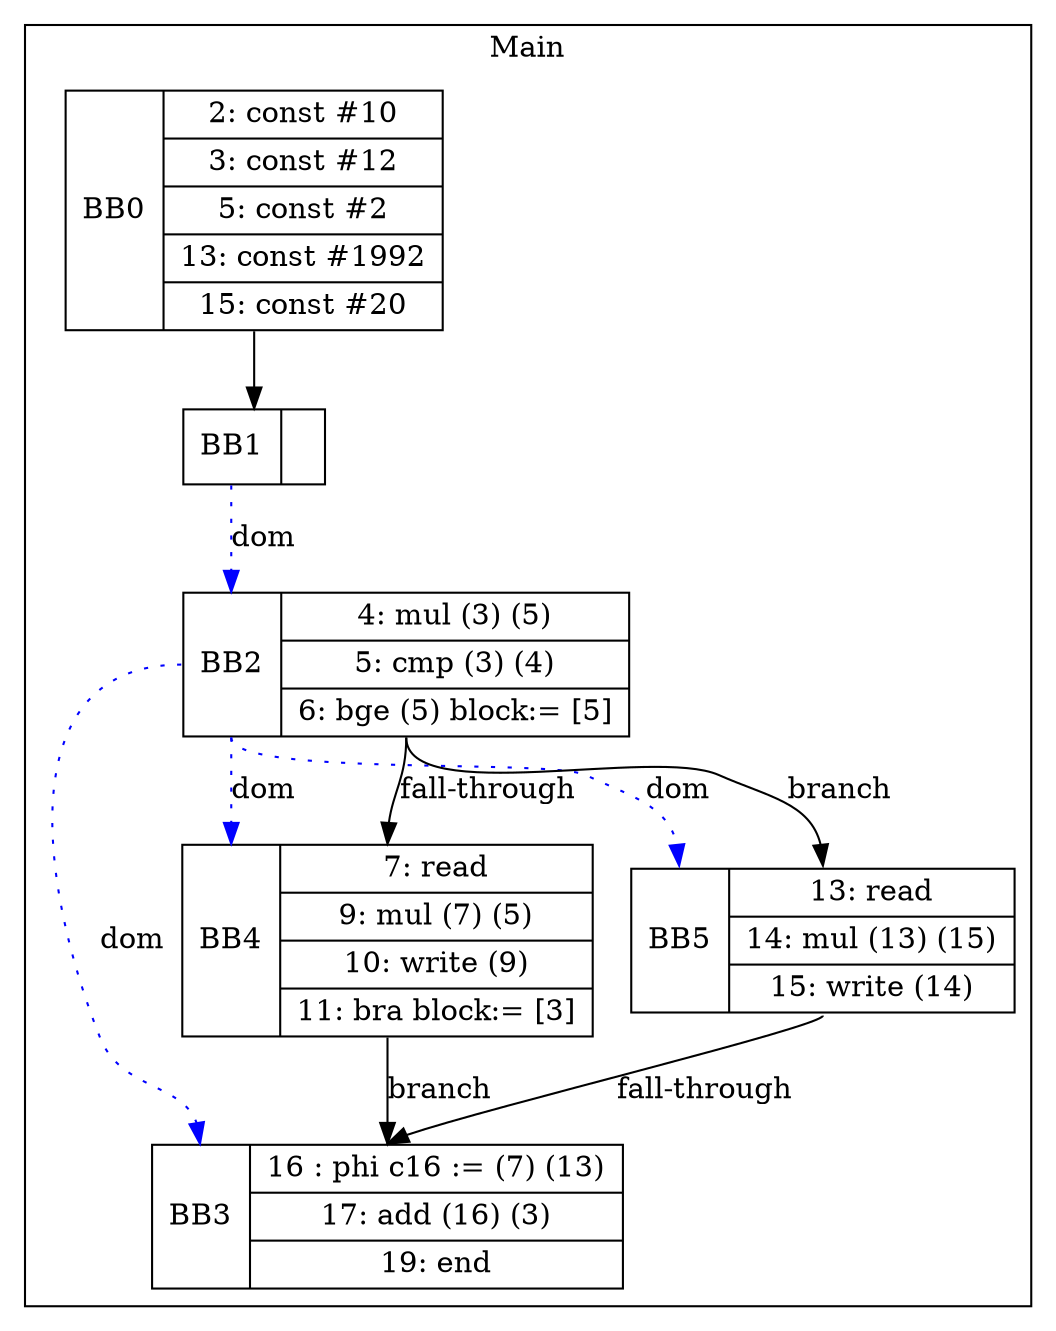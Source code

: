 digraph G {
node [shape=record];
subgraph cluster_main{
label = "Main";
BB0 [shape=record, label="<b>BB0|{2: const #10|3: const #12|5: const #2|13: const #1992|15: const #20}"];
BB1 [shape=record, label="<b>BB1|}"];
BB2 [shape=record, label="<b>BB2|{4: mul (3) (5)|5: cmp (3) (4)|6: bge (5) block:= [5]}"];
BB3 [shape=record, label="<b>BB3|{16 : phi c16 := (7) (13)|17: add (16) (3)|19: end}"];
BB4 [shape=record, label="<b>BB4|{7: read|9: mul (7) (5)|10: write (9)|11: bra block:= [3]}"];
BB5 [shape=record, label="<b>BB5|{13: read|14: mul (13) (15)|15: write (14)}"];
}
BB0:s -> BB1:n ;
BB2:b -> BB3:b [color=blue, style=dotted, label="dom"];
BB2:b -> BB4:b [color=blue, style=dotted, label="dom"];
BB1:b -> BB2:b [color=blue, style=dotted, label="dom"];
BB2:b -> BB5:b [color=blue, style=dotted, label="dom"];
BB2:s -> BB5:n [label="branch"];
BB4:s -> BB3:n [label="branch"];
BB5:s -> BB3:n [label="fall-through"];
BB2:s -> BB4:n [label="fall-through"];
}
